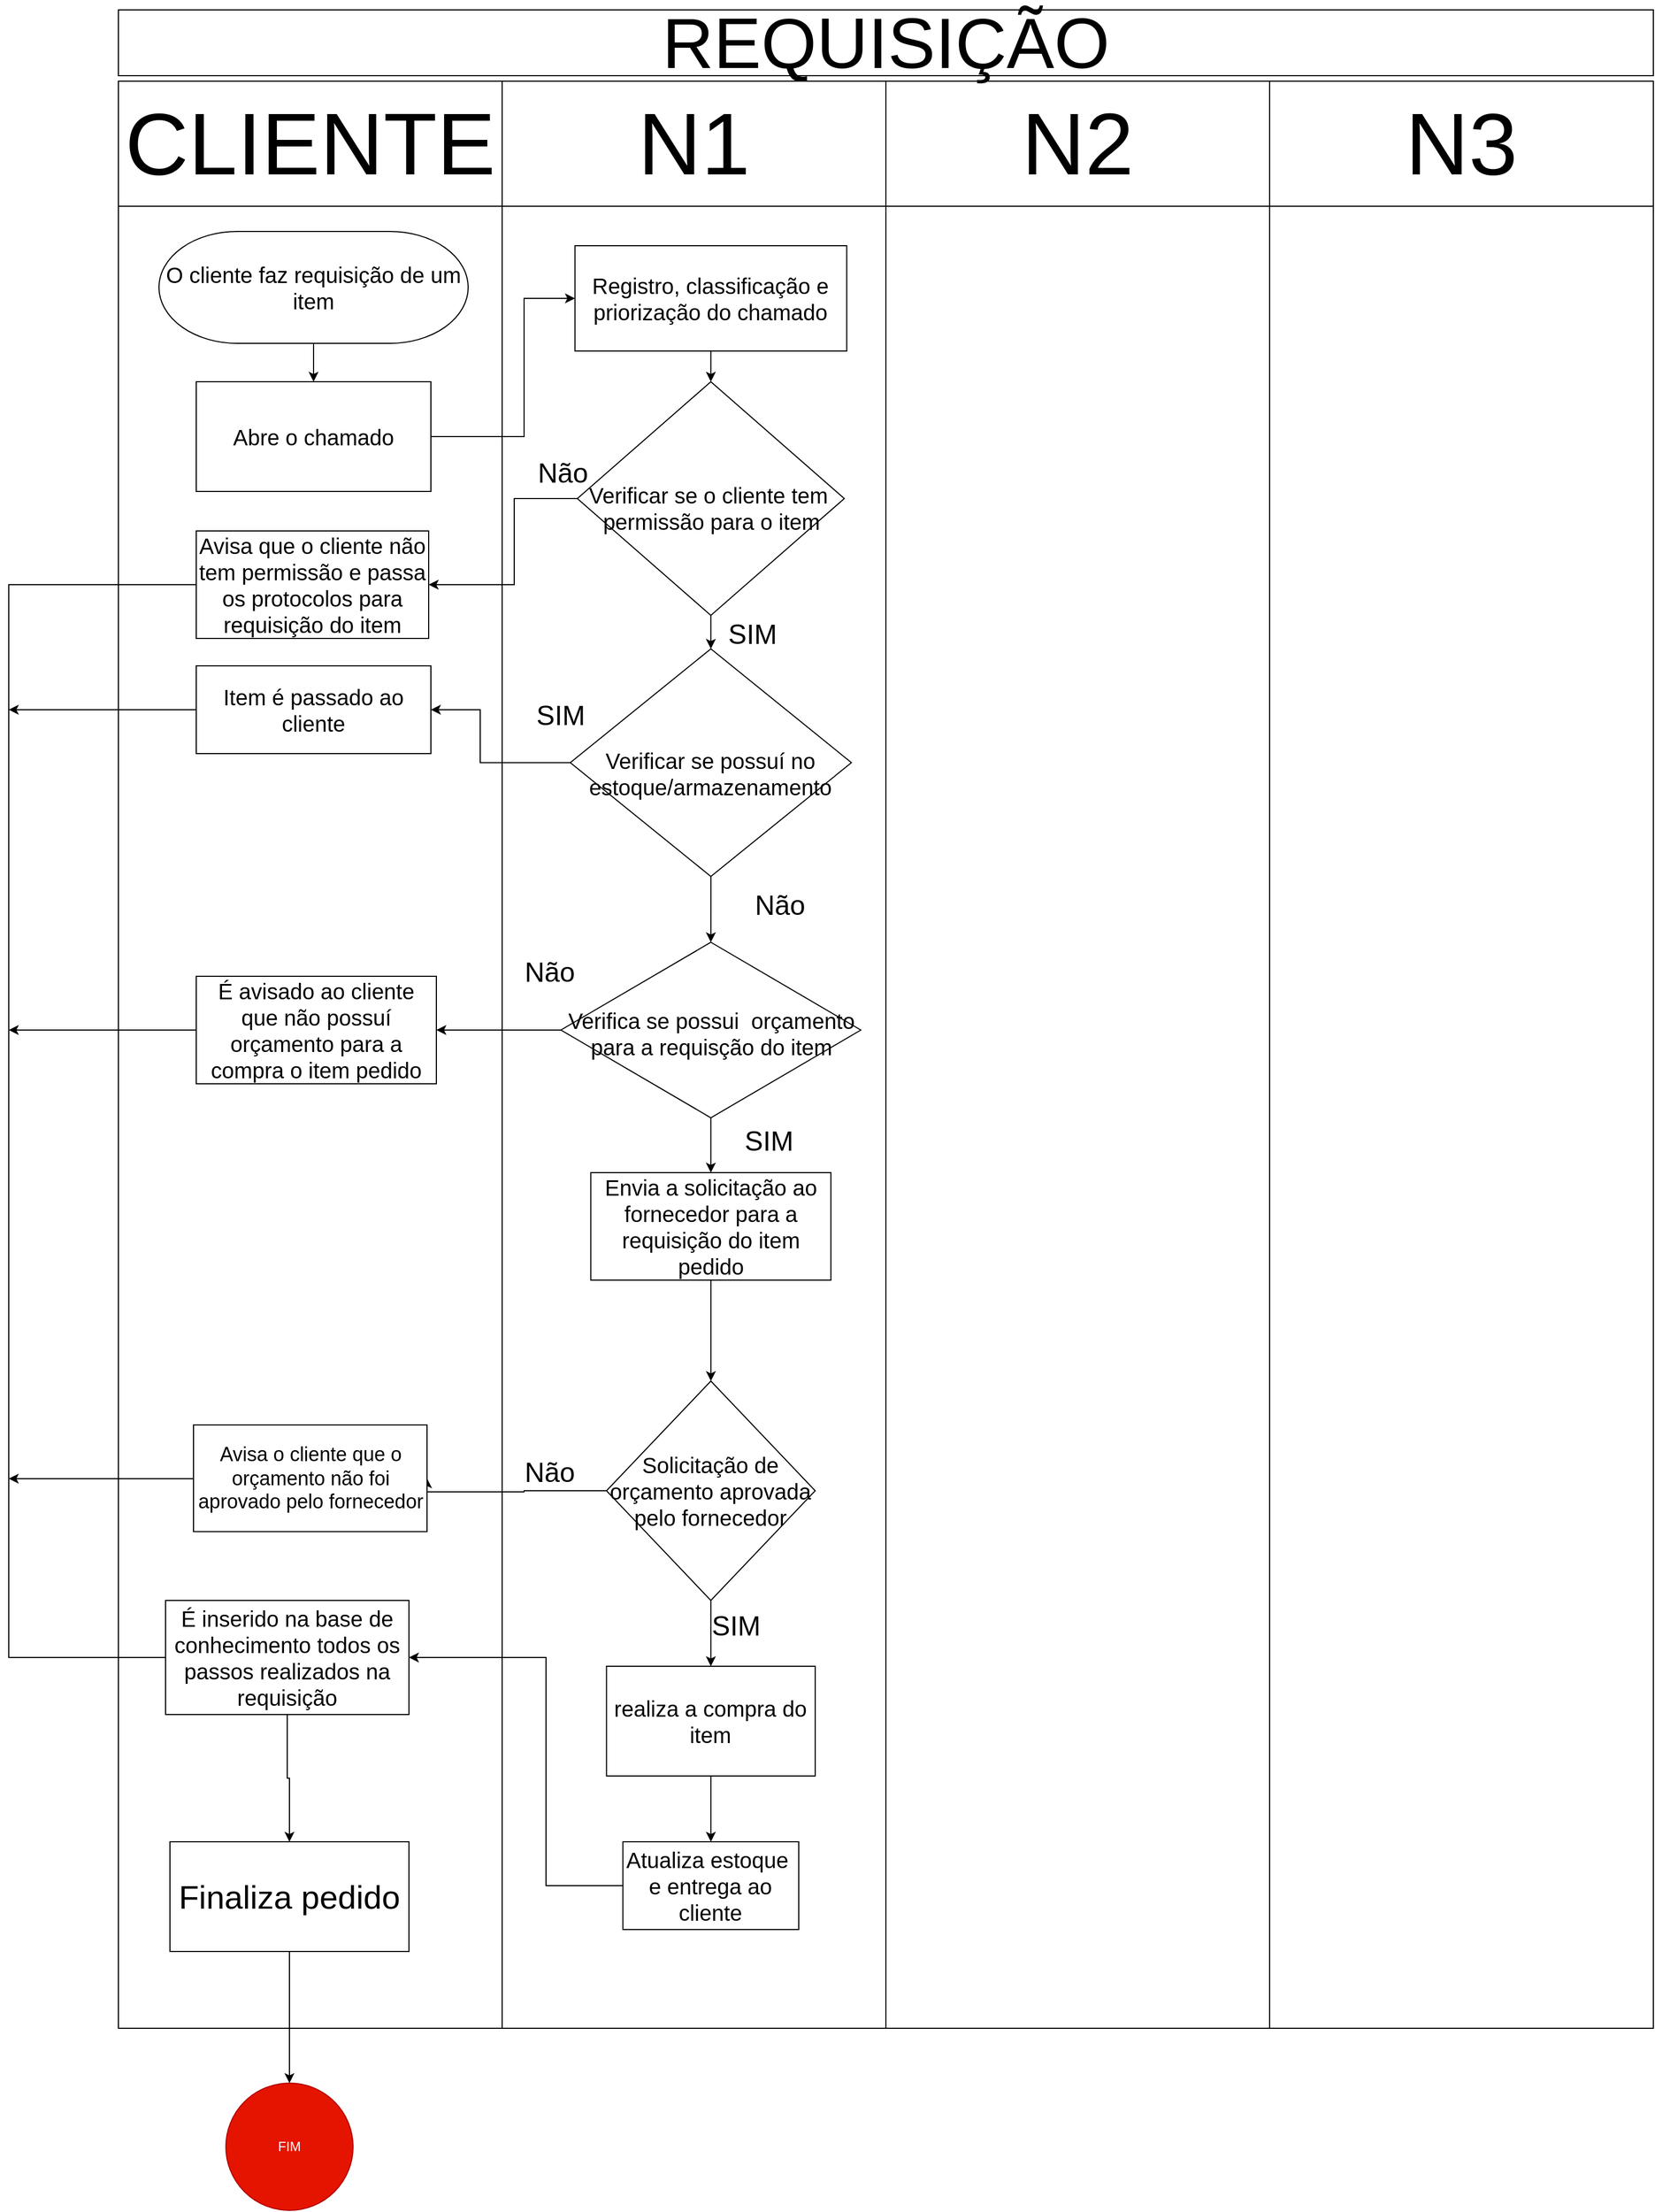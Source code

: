 <mxfile version="24.7.5" pages="3">
  <diagram id="M0KZEntwinwYx1qEsh_D" name="requisição">
    <mxGraphModel dx="3834" dy="2512" grid="1" gridSize="10" guides="1" tooltips="1" connect="1" arrows="1" fold="1" page="1" pageScale="1" pageWidth="827" pageHeight="1169" math="0" shadow="0">
      <root>
        <mxCell id="0" />
        <mxCell id="1" parent="0" />
        <mxCell id="dsnvt67MsWORtp3JaH3x-1" value="" style="rounded=0;whiteSpace=wrap;html=1;movable=1;resizable=1;rotatable=1;deletable=1;editable=1;locked=0;connectable=1;" parent="1" vertex="1">
          <mxGeometry x="-1020" y="5" width="350" height="1775" as="geometry" />
        </mxCell>
        <mxCell id="dsnvt67MsWORtp3JaH3x-2" value="" style="rounded=0;whiteSpace=wrap;html=1;movable=1;resizable=1;rotatable=1;deletable=1;editable=1;locked=0;connectable=1;" parent="1" vertex="1">
          <mxGeometry x="-670" y="5" width="360" height="1775" as="geometry" />
        </mxCell>
        <mxCell id="dsnvt67MsWORtp3JaH3x-3" value="" style="rounded=0;whiteSpace=wrap;html=1;movable=1;resizable=1;rotatable=1;deletable=1;editable=1;locked=0;connectable=1;" parent="1" vertex="1">
          <mxGeometry x="-320" y="5" width="350" height="1775" as="geometry" />
        </mxCell>
        <mxCell id="dsnvt67MsWORtp3JaH3x-4" value="" style="rounded=0;whiteSpace=wrap;html=1;movable=1;resizable=1;rotatable=1;deletable=1;editable=1;locked=0;connectable=1;" parent="1" vertex="1">
          <mxGeometry x="30" y="5" width="350" height="1775" as="geometry" />
        </mxCell>
        <mxCell id="dsnvt67MsWORtp3JaH3x-5" value="CLIENTE" style="rounded=0;whiteSpace=wrap;html=1;fontSize=80;" parent="1" vertex="1">
          <mxGeometry x="-1020" y="5" width="350" height="114" as="geometry" />
        </mxCell>
        <mxCell id="dsnvt67MsWORtp3JaH3x-6" value="N1" style="rounded=0;whiteSpace=wrap;html=1;fontSize=80;" parent="1" vertex="1">
          <mxGeometry x="-670" y="5" width="350" height="114" as="geometry" />
        </mxCell>
        <mxCell id="dsnvt67MsWORtp3JaH3x-7" value="N2" style="rounded=0;whiteSpace=wrap;html=1;fontSize=80;" parent="1" vertex="1">
          <mxGeometry x="-320" y="5" width="350" height="114" as="geometry" />
        </mxCell>
        <mxCell id="dsnvt67MsWORtp3JaH3x-8" value="N3" style="rounded=0;whiteSpace=wrap;html=1;fontSize=80;" parent="1" vertex="1">
          <mxGeometry x="30" y="5" width="350" height="114" as="geometry" />
        </mxCell>
        <mxCell id="dsnvt67MsWORtp3JaH3x-9" style="edgeStyle=orthogonalEdgeStyle;rounded=0;orthogonalLoop=1;jettySize=auto;html=1;entryX=0.5;entryY=0;entryDx=0;entryDy=0;" parent="1" source="dsnvt67MsWORtp3JaH3x-10" target="dsnvt67MsWORtp3JaH3x-14" edge="1">
          <mxGeometry relative="1" as="geometry" />
        </mxCell>
        <mxCell id="dsnvt67MsWORtp3JaH3x-10" value="&lt;font&gt;O cliente faz requisição de um item&lt;/font&gt;" style="rounded=1;whiteSpace=wrap;html=1;arcSize=70;fontSize=20;" parent="1" vertex="1">
          <mxGeometry x="-983" y="142" width="282" height="102" as="geometry" />
        </mxCell>
        <mxCell id="dsnvt67MsWORtp3JaH3x-11" style="edgeStyle=orthogonalEdgeStyle;rounded=0;orthogonalLoop=1;jettySize=auto;html=1;entryX=0.5;entryY=0;entryDx=0;entryDy=0;" parent="1" source="dsnvt67MsWORtp3JaH3x-12" target="dsnvt67MsWORtp3JaH3x-19" edge="1">
          <mxGeometry relative="1" as="geometry" />
        </mxCell>
        <mxCell id="dsnvt67MsWORtp3JaH3x-12" value="Registro, classificação e priorização do chamado" style="rounded=0;whiteSpace=wrap;html=1;fontSize=20;" parent="1" vertex="1">
          <mxGeometry x="-603.59" y="155" width="247.89" height="96" as="geometry" />
        </mxCell>
        <mxCell id="dsnvt67MsWORtp3JaH3x-13" style="edgeStyle=orthogonalEdgeStyle;rounded=0;orthogonalLoop=1;jettySize=auto;html=1;entryX=0;entryY=0.5;entryDx=0;entryDy=0;" parent="1" source="dsnvt67MsWORtp3JaH3x-14" target="dsnvt67MsWORtp3JaH3x-12" edge="1">
          <mxGeometry relative="1" as="geometry">
            <Array as="points">
              <mxPoint x="-650" y="329" />
              <mxPoint x="-650" y="203" />
            </Array>
          </mxGeometry>
        </mxCell>
        <mxCell id="dsnvt67MsWORtp3JaH3x-14" value="Abre o chamado" style="rounded=0;whiteSpace=wrap;html=1;fontSize=20;" parent="1" vertex="1">
          <mxGeometry x="-949" y="279" width="214" height="100" as="geometry" />
        </mxCell>
        <mxCell id="dsnvt67MsWORtp3JaH3x-15" style="edgeStyle=orthogonalEdgeStyle;rounded=0;orthogonalLoop=1;jettySize=auto;html=1;entryX=1;entryY=0.5;entryDx=0;entryDy=0;" parent="1" source="dsnvt67MsWORtp3JaH3x-19" target="dsnvt67MsWORtp3JaH3x-20" edge="1">
          <mxGeometry relative="1" as="geometry">
            <Array as="points">
              <mxPoint x="-659" y="386" />
              <mxPoint x="-659" y="464" />
            </Array>
          </mxGeometry>
        </mxCell>
        <mxCell id="dsnvt67MsWORtp3JaH3x-16" value="Não" style="edgeLabel;html=1;align=center;verticalAlign=middle;resizable=0;points=[];fontSize=25;" parent="dsnvt67MsWORtp3JaH3x-15" vertex="1" connectable="0">
          <mxGeometry x="-0.094" y="-3" relative="1" as="geometry">
            <mxPoint x="47" y="-64" as="offset" />
          </mxGeometry>
        </mxCell>
        <mxCell id="dsnvt67MsWORtp3JaH3x-17" style="edgeStyle=orthogonalEdgeStyle;rounded=0;orthogonalLoop=1;jettySize=auto;html=1;entryX=0.5;entryY=0;entryDx=0;entryDy=0;" parent="1" source="dsnvt67MsWORtp3JaH3x-19" target="dsnvt67MsWORtp3JaH3x-23" edge="1">
          <mxGeometry relative="1" as="geometry" />
        </mxCell>
        <mxCell id="dsnvt67MsWORtp3JaH3x-18" value="SIM" style="edgeLabel;html=1;align=center;verticalAlign=middle;resizable=0;points=[];fontSize=25;" parent="dsnvt67MsWORtp3JaH3x-17" vertex="1" connectable="0">
          <mxGeometry x="-0.049" y="-7" relative="1" as="geometry">
            <mxPoint x="44" y="1" as="offset" />
          </mxGeometry>
        </mxCell>
        <mxCell id="dsnvt67MsWORtp3JaH3x-19" value="Verificar se o cliente tem&amp;nbsp;&lt;div&gt;permissão para o item&lt;/div&gt;" style="rhombus;whiteSpace=wrap;html=1;fontSize=20;verticalAlign=middle;spacing=8;spacingTop=16;" parent="1" vertex="1">
          <mxGeometry x="-601.4" y="279" width="243.5" height="213" as="geometry" />
        </mxCell>
        <mxCell id="dsnvt67MsWORtp3JaH3x-20" value="Avisa que o cliente não tem permissão e passa os protocolos para requisição do item" style="rounded=0;whiteSpace=wrap;html=1;fontSize=20;" parent="1" vertex="1">
          <mxGeometry x="-949" y="415" width="212" height="98" as="geometry" />
        </mxCell>
        <mxCell id="dsnvt67MsWORtp3JaH3x-21" style="edgeStyle=orthogonalEdgeStyle;rounded=0;orthogonalLoop=1;jettySize=auto;html=1;entryX=1;entryY=0.5;entryDx=0;entryDy=0;" parent="1" source="dsnvt67MsWORtp3JaH3x-23" target="dsnvt67MsWORtp3JaH3x-24" edge="1">
          <mxGeometry relative="1" as="geometry">
            <Array as="points">
              <mxPoint x="-690" y="626" />
              <mxPoint x="-690" y="578" />
            </Array>
          </mxGeometry>
        </mxCell>
        <mxCell id="dsnvt67MsWORtp3JaH3x-22" style="edgeStyle=orthogonalEdgeStyle;rounded=0;orthogonalLoop=1;jettySize=auto;html=1;entryX=0.5;entryY=0;entryDx=0;entryDy=0;" parent="1" source="dsnvt67MsWORtp3JaH3x-23" target="dsnvt67MsWORtp3JaH3x-28" edge="1">
          <mxGeometry relative="1" as="geometry" />
        </mxCell>
        <mxCell id="dsnvt67MsWORtp3JaH3x-23" value="Verificar se possuí no estoque/armazenamento" style="rhombus;whiteSpace=wrap;html=1;fontSize=20;spacingTop=20;" parent="1" vertex="1">
          <mxGeometry x="-607.83" y="522.5" width="256.39" height="207.5" as="geometry" />
        </mxCell>
        <mxCell id="PJLUn4ZD3CIhlPu4qXrB-8" style="edgeStyle=orthogonalEdgeStyle;rounded=0;orthogonalLoop=1;jettySize=auto;html=1;" parent="1" source="dsnvt67MsWORtp3JaH3x-24" edge="1">
          <mxGeometry relative="1" as="geometry">
            <mxPoint x="-1120" y="578" as="targetPoint" />
          </mxGeometry>
        </mxCell>
        <mxCell id="dsnvt67MsWORtp3JaH3x-24" value="Item é passado ao cliente" style="rounded=0;whiteSpace=wrap;html=1;fontSize=20;" parent="1" vertex="1">
          <mxGeometry x="-949" y="538" width="214" height="80" as="geometry" />
        </mxCell>
        <mxCell id="dsnvt67MsWORtp3JaH3x-25" value="Não" style="edgeLabel;html=1;align=center;verticalAlign=middle;resizable=0;points=[];fontSize=25;" parent="1" vertex="1" connectable="0">
          <mxGeometry x="-420.003" y="522.5" as="geometry">
            <mxPoint x="3" y="232" as="offset" />
          </mxGeometry>
        </mxCell>
        <mxCell id="dsnvt67MsWORtp3JaH3x-26" style="edgeStyle=orthogonalEdgeStyle;rounded=0;orthogonalLoop=1;jettySize=auto;html=1;entryX=1;entryY=0.5;entryDx=0;entryDy=0;" parent="1" source="dsnvt67MsWORtp3JaH3x-28" target="dsnvt67MsWORtp3JaH3x-30" edge="1">
          <mxGeometry relative="1" as="geometry">
            <Array as="points">
              <mxPoint x="-690" y="870" />
              <mxPoint x="-690" y="870" />
            </Array>
          </mxGeometry>
        </mxCell>
        <mxCell id="dsnvt67MsWORtp3JaH3x-27" style="edgeStyle=orthogonalEdgeStyle;rounded=0;orthogonalLoop=1;jettySize=auto;html=1;entryX=0.5;entryY=0;entryDx=0;entryDy=0;" parent="1" source="dsnvt67MsWORtp3JaH3x-28" target="PJLUn4ZD3CIhlPu4qXrB-2" edge="1">
          <mxGeometry relative="1" as="geometry">
            <mxPoint x="-479.727" y="977.056" as="targetPoint" />
          </mxGeometry>
        </mxCell>
        <mxCell id="dsnvt67MsWORtp3JaH3x-28" value="Verifica se possui&amp;nbsp; orçamento&lt;div&gt;para a requisção do item&lt;/div&gt;" style="rhombus;whiteSpace=wrap;html=1;fontSize=20;spacingTop=6;" parent="1" vertex="1">
          <mxGeometry x="-616.38" y="790" width="273.5" height="160" as="geometry" />
        </mxCell>
        <mxCell id="dsnvt67MsWORtp3JaH3x-29" value="SIM" style="edgeLabel;html=1;align=center;verticalAlign=middle;resizable=0;points=[];fontSize=25;" parent="1" vertex="1" connectable="0">
          <mxGeometry x="-630.0" y="350.003" as="geometry">
            <mxPoint x="13" y="232" as="offset" />
          </mxGeometry>
        </mxCell>
        <mxCell id="PJLUn4ZD3CIhlPu4qXrB-9" style="edgeStyle=orthogonalEdgeStyle;rounded=0;orthogonalLoop=1;jettySize=auto;html=1;" parent="1" source="dsnvt67MsWORtp3JaH3x-30" edge="1">
          <mxGeometry relative="1" as="geometry">
            <mxPoint x="-1120" y="870" as="targetPoint" />
          </mxGeometry>
        </mxCell>
        <mxCell id="dsnvt67MsWORtp3JaH3x-30" value="É avisado ao cliente que não possuí orçamento para a compra o item pedido" style="rounded=0;whiteSpace=wrap;html=1;fontSize=20;" parent="1" vertex="1">
          <mxGeometry x="-949" y="821" width="219" height="98" as="geometry" />
        </mxCell>
        <mxCell id="dsnvt67MsWORtp3JaH3x-31" value="Não" style="edgeLabel;html=1;align=center;verticalAlign=middle;resizable=0;points=[];fontSize=25;" parent="1" vertex="1" connectable="0">
          <mxGeometry x="-630.003" y="584" as="geometry">
            <mxPoint x="3" y="232" as="offset" />
          </mxGeometry>
        </mxCell>
        <mxCell id="dsnvt67MsWORtp3JaH3x-39" value="" style="endArrow=none;html=1;rounded=0;entryX=0;entryY=0.5;entryDx=0;entryDy=0;exitX=0;exitY=0.5;exitDx=0;exitDy=0;" parent="1" source="dsnvt67MsWORtp3JaH3x-64" target="dsnvt67MsWORtp3JaH3x-20" edge="1">
          <mxGeometry width="50" height="50" relative="1" as="geometry">
            <mxPoint x="-1046" y="463" as="sourcePoint" />
            <mxPoint x="-985" y="638" as="targetPoint" />
            <Array as="points">
              <mxPoint x="-1120" y="1442" />
              <mxPoint x="-1120" y="960" />
              <mxPoint x="-1120" y="464" />
            </Array>
          </mxGeometry>
        </mxCell>
        <mxCell id="dsnvt67MsWORtp3JaH3x-45" value="FIM" style="ellipse;whiteSpace=wrap;html=1;aspect=fixed;fillColor=#e51400;fontColor=#ffffff;strokeColor=#B20000;" parent="1" vertex="1">
          <mxGeometry x="-922" y="1830" width="116" height="116" as="geometry" />
        </mxCell>
        <mxCell id="dsnvt67MsWORtp3JaH3x-50" value="SIM" style="edgeLabel;html=1;align=center;verticalAlign=middle;resizable=0;points=[];fontSize=25;" parent="1" vertex="1" connectable="0">
          <mxGeometry x="-440.0" y="738.003" as="geometry">
            <mxPoint x="13" y="232" as="offset" />
          </mxGeometry>
        </mxCell>
        <mxCell id="PJLUn4ZD3CIhlPu4qXrB-22" style="edgeStyle=orthogonalEdgeStyle;rounded=0;orthogonalLoop=1;jettySize=auto;html=1;entryX=0.5;entryY=0;entryDx=0;entryDy=0;" parent="1" source="dsnvt67MsWORtp3JaH3x-64" target="PJLUn4ZD3CIhlPu4qXrB-19" edge="1">
          <mxGeometry relative="1" as="geometry" />
        </mxCell>
        <mxCell id="dsnvt67MsWORtp3JaH3x-64" value="É inserido na base de conhecimento todos os passos realizados na requisição" style="rounded=0;whiteSpace=wrap;html=1;fontSize=20;" parent="1" vertex="1">
          <mxGeometry x="-977" y="1390" width="222" height="104" as="geometry" />
        </mxCell>
        <mxCell id="1-PjCsDT0IKxnKkx6_UJ-1" value="&lt;font style=&quot;font-size: 65px;&quot;&gt;REQUISIÇÃO&lt;/font&gt;" style="rounded=0;whiteSpace=wrap;html=1;" parent="1" vertex="1">
          <mxGeometry x="-1020" y="-60" width="1400" height="60" as="geometry" />
        </mxCell>
        <mxCell id="PJLUn4ZD3CIhlPu4qXrB-4" value="" style="edgeStyle=orthogonalEdgeStyle;rounded=0;orthogonalLoop=1;jettySize=auto;html=1;" parent="1" source="PJLUn4ZD3CIhlPu4qXrB-2" target="PJLUn4ZD3CIhlPu4qXrB-3" edge="1">
          <mxGeometry relative="1" as="geometry" />
        </mxCell>
        <mxCell id="PJLUn4ZD3CIhlPu4qXrB-2" value="Envia a solicitação ao fornecedor para a requisição do item pedido" style="rounded=0;whiteSpace=wrap;html=1;fontSize=20;" parent="1" vertex="1">
          <mxGeometry x="-589.15" y="1000" width="219" height="98" as="geometry" />
        </mxCell>
        <mxCell id="PJLUn4ZD3CIhlPu4qXrB-5" style="edgeStyle=orthogonalEdgeStyle;rounded=0;orthogonalLoop=1;jettySize=auto;html=1;entryX=1;entryY=0.5;entryDx=0;entryDy=0;" parent="1" source="PJLUn4ZD3CIhlPu4qXrB-3" target="PJLUn4ZD3CIhlPu4qXrB-6" edge="1">
          <mxGeometry relative="1" as="geometry">
            <mxPoint x="-790" y="1291.5" as="targetPoint" />
            <Array as="points">
              <mxPoint x="-650" y="1290" />
              <mxPoint x="-650" y="1291" />
            </Array>
          </mxGeometry>
        </mxCell>
        <mxCell id="PJLUn4ZD3CIhlPu4qXrB-15" value="" style="edgeStyle=orthogonalEdgeStyle;rounded=0;orthogonalLoop=1;jettySize=auto;html=1;" parent="1" source="PJLUn4ZD3CIhlPu4qXrB-3" target="PJLUn4ZD3CIhlPu4qXrB-14" edge="1">
          <mxGeometry relative="1" as="geometry" />
        </mxCell>
        <mxCell id="PJLUn4ZD3CIhlPu4qXrB-3" value="Solicitação de orçamento aprovada pelo fornecedor" style="rhombus;whiteSpace=wrap;html=1;fontSize=20;rounded=0;" parent="1" vertex="1">
          <mxGeometry x="-574.82" y="1190" width="190.35" height="200" as="geometry" />
        </mxCell>
        <mxCell id="PJLUn4ZD3CIhlPu4qXrB-7" style="edgeStyle=orthogonalEdgeStyle;rounded=0;orthogonalLoop=1;jettySize=auto;html=1;" parent="1" source="PJLUn4ZD3CIhlPu4qXrB-6" edge="1">
          <mxGeometry relative="1" as="geometry">
            <mxPoint x="-1120" y="1279" as="targetPoint" />
            <Array as="points">
              <mxPoint x="-1120" y="1279" />
            </Array>
          </mxGeometry>
        </mxCell>
        <mxCell id="PJLUn4ZD3CIhlPu4qXrB-6" value="&lt;font style=&quot;font-size: 18px;&quot;&gt;Avisa o cliente que o orçamento não foi aprovado pelo fornecedor&lt;/font&gt;" style="rounded=0;whiteSpace=wrap;html=1;" parent="1" vertex="1">
          <mxGeometry x="-951.5" y="1230" width="213" height="97.25" as="geometry" />
        </mxCell>
        <mxCell id="PJLUn4ZD3CIhlPu4qXrB-17" value="" style="edgeStyle=orthogonalEdgeStyle;rounded=0;orthogonalLoop=1;jettySize=auto;html=1;" parent="1" source="PJLUn4ZD3CIhlPu4qXrB-14" target="PJLUn4ZD3CIhlPu4qXrB-16" edge="1">
          <mxGeometry relative="1" as="geometry" />
        </mxCell>
        <mxCell id="PJLUn4ZD3CIhlPu4qXrB-14" value="realiza a compra do item" style="whiteSpace=wrap;html=1;fontSize=20;rounded=0;" parent="1" vertex="1">
          <mxGeometry x="-574.81" y="1450" width="190.36" height="100" as="geometry" />
        </mxCell>
        <mxCell id="PJLUn4ZD3CIhlPu4qXrB-23" style="edgeStyle=orthogonalEdgeStyle;rounded=0;orthogonalLoop=1;jettySize=auto;html=1;entryX=1;entryY=0.5;entryDx=0;entryDy=0;" parent="1" source="PJLUn4ZD3CIhlPu4qXrB-16" target="dsnvt67MsWORtp3JaH3x-64" edge="1">
          <mxGeometry relative="1" as="geometry">
            <Array as="points">
              <mxPoint x="-630" y="1650" />
              <mxPoint x="-630" y="1442" />
            </Array>
          </mxGeometry>
        </mxCell>
        <mxCell id="PJLUn4ZD3CIhlPu4qXrB-16" value="Atualiza estoque&amp;nbsp;&lt;div&gt;e entrega ao cliente&lt;/div&gt;" style="whiteSpace=wrap;html=1;fontSize=20;rounded=0;" parent="1" vertex="1">
          <mxGeometry x="-559.84" y="1610" width="160.37" height="80" as="geometry" />
        </mxCell>
        <mxCell id="PJLUn4ZD3CIhlPu4qXrB-20" style="edgeStyle=orthogonalEdgeStyle;rounded=0;orthogonalLoop=1;jettySize=auto;html=1;entryX=0.5;entryY=0;entryDx=0;entryDy=0;" parent="1" source="PJLUn4ZD3CIhlPu4qXrB-19" target="dsnvt67MsWORtp3JaH3x-45" edge="1">
          <mxGeometry relative="1" as="geometry" />
        </mxCell>
        <mxCell id="PJLUn4ZD3CIhlPu4qXrB-19" value="&lt;font style=&quot;font-size: 30px;&quot;&gt;Finaliza pedido&lt;/font&gt;" style="rounded=0;whiteSpace=wrap;html=1;" parent="1" vertex="1">
          <mxGeometry x="-973" y="1610" width="218" height="100" as="geometry" />
        </mxCell>
        <mxCell id="PJLUn4ZD3CIhlPu4qXrB-24" value="Não" style="edgeLabel;html=1;align=center;verticalAlign=middle;resizable=0;points=[];fontSize=25;" parent="1" vertex="1" connectable="0">
          <mxGeometry x="-630.003" y="1040" as="geometry">
            <mxPoint x="3" y="232" as="offset" />
          </mxGeometry>
        </mxCell>
        <mxCell id="PJLUn4ZD3CIhlPu4qXrB-25" value="SIM" style="edgeLabel;html=1;align=center;verticalAlign=middle;resizable=0;points=[];fontSize=25;" parent="1" vertex="1" connectable="0">
          <mxGeometry x="-470.0" y="1180.003" as="geometry">
            <mxPoint x="13" y="232" as="offset" />
          </mxGeometry>
        </mxCell>
      </root>
    </mxGraphModel>
  </diagram>
  <diagram name="incidente" id="sii6xtMDSqnDwptgTPa_">
    <mxGraphModel dx="4609" dy="1876" grid="0" gridSize="10" guides="1" tooltips="1" connect="1" arrows="1" fold="1" page="0" pageScale="1" pageWidth="827" pageHeight="1169" math="0" shadow="0">
      <root>
        <mxCell id="0" />
        <mxCell id="1" parent="0" />
        <mxCell id="SJMVSRO1iNUhfS_U9vJs-1" value="" style="rounded=0;whiteSpace=wrap;html=1;movable=0;resizable=0;rotatable=0;deletable=0;editable=0;locked=1;connectable=0;" parent="1" vertex="1">
          <mxGeometry x="-1020" y="5" width="350" height="1500" as="geometry" />
        </mxCell>
        <mxCell id="R6a7jAGX98T_tNKUyX50-1" value="" style="rounded=0;whiteSpace=wrap;html=1;movable=0;resizable=0;rotatable=0;deletable=0;editable=0;locked=1;connectable=0;" parent="1" vertex="1">
          <mxGeometry x="-670" y="5" width="350" height="1500" as="geometry" />
        </mxCell>
        <mxCell id="R6a7jAGX98T_tNKUyX50-3" value="" style="rounded=0;whiteSpace=wrap;html=1;movable=0;resizable=0;rotatable=0;deletable=0;editable=0;locked=1;connectable=0;" parent="1" vertex="1">
          <mxGeometry x="-320" y="5" width="350" height="1500" as="geometry" />
        </mxCell>
        <mxCell id="R6a7jAGX98T_tNKUyX50-4" value="" style="rounded=0;whiteSpace=wrap;html=1;movable=0;resizable=0;rotatable=0;deletable=0;editable=0;locked=1;connectable=0;" parent="1" vertex="1">
          <mxGeometry x="30" y="5" width="350" height="1500" as="geometry" />
        </mxCell>
        <mxCell id="y4WzoanB2UGmF15g63pv-64" value="" style="rounded=0;whiteSpace=wrap;html=1;movable=1;resizable=1;rotatable=1;deletable=1;editable=1;locked=0;connectable=1;" vertex="1" parent="1">
          <mxGeometry x="-1342" y="18.5" width="570" height="2001.5" as="geometry" />
        </mxCell>
        <mxCell id="y4WzoanB2UGmF15g63pv-65" value="" style="rounded=0;whiteSpace=wrap;html=1;movable=1;resizable=1;rotatable=1;deletable=1;editable=1;locked=0;connectable=1;" vertex="1" parent="1">
          <mxGeometry x="-770" y="15" width="690" height="2005" as="geometry" />
        </mxCell>
        <mxCell id="y4WzoanB2UGmF15g63pv-66" value="" style="rounded=0;whiteSpace=wrap;html=1;movable=1;resizable=1;rotatable=1;deletable=1;editable=1;locked=0;connectable=1;" vertex="1" parent="1">
          <mxGeometry x="-80" width="680" height="2020" as="geometry" />
        </mxCell>
        <mxCell id="y4WzoanB2UGmF15g63pv-67" value="" style="rounded=0;whiteSpace=wrap;html=1;movable=1;resizable=1;rotatable=1;deletable=1;editable=1;locked=0;connectable=1;" vertex="1" parent="1">
          <mxGeometry x="579" y="58" width="700" height="1962" as="geometry" />
        </mxCell>
        <mxCell id="y4WzoanB2UGmF15g63pv-68" value="CLIENTE" style="rounded=0;whiteSpace=wrap;html=1;fontSize=80;" vertex="1" parent="1">
          <mxGeometry x="-1340" y="14" width="566" height="114" as="geometry" />
        </mxCell>
        <mxCell id="y4WzoanB2UGmF15g63pv-69" value="N1" style="rounded=0;whiteSpace=wrap;html=1;fontSize=80;" vertex="1" parent="1">
          <mxGeometry x="-770" y="15" width="691" height="114" as="geometry" />
        </mxCell>
        <mxCell id="y4WzoanB2UGmF15g63pv-70" value="N2" style="rounded=0;whiteSpace=wrap;html=1;fontSize=80;" vertex="1" parent="1">
          <mxGeometry x="-80" y="15" width="660" height="114" as="geometry" />
        </mxCell>
        <mxCell id="y4WzoanB2UGmF15g63pv-71" value="N3" style="rounded=0;whiteSpace=wrap;html=1;fontSize=80;" vertex="1" parent="1">
          <mxGeometry x="580" y="15" width="700" height="114" as="geometry" />
        </mxCell>
        <mxCell id="y4WzoanB2UGmF15g63pv-72" style="edgeStyle=orthogonalEdgeStyle;rounded=0;orthogonalLoop=1;jettySize=auto;html=1;" edge="1" parent="1" source="y4WzoanB2UGmF15g63pv-73" target="y4WzoanB2UGmF15g63pv-75">
          <mxGeometry relative="1" as="geometry">
            <mxPoint x="-1039.25" y="441.5" as="targetPoint" />
          </mxGeometry>
        </mxCell>
        <mxCell id="y4WzoanB2UGmF15g63pv-73" value="Não esta conseguindo acessar as dash boards" style="rounded=1;whiteSpace=wrap;html=1;arcSize=70;fontSize=20;" vertex="1" parent="1">
          <mxGeometry x="-1179.25" y="160" width="282" height="102" as="geometry" />
        </mxCell>
        <mxCell id="y4WzoanB2UGmF15g63pv-74" style="edgeStyle=orthogonalEdgeStyle;rounded=0;orthogonalLoop=1;jettySize=auto;html=1;entryX=0.5;entryY=0;entryDx=0;entryDy=0;" edge="1" parent="1" source="y4WzoanB2UGmF15g63pv-75">
          <mxGeometry relative="1" as="geometry">
            <mxPoint x="-469.64" y="378" as="targetPoint" />
          </mxGeometry>
        </mxCell>
        <mxCell id="y4WzoanB2UGmF15g63pv-75" value="Registro, classificação e priorização do chamado" style="rounded=0;whiteSpace=wrap;html=1;fontSize=20;" vertex="1" parent="1">
          <mxGeometry x="-593.59" y="165" width="247.89" height="96" as="geometry" />
        </mxCell>
        <mxCell id="y4WzoanB2UGmF15g63pv-79" style="edgeStyle=orthogonalEdgeStyle;rounded=0;orthogonalLoop=1;jettySize=auto;html=1;entryX=0.5;entryY=0;entryDx=0;entryDy=0;" edge="1" parent="1" source="y4WzoanB2UGmF15g63pv-81" target="y4WzoanB2UGmF15g63pv-87">
          <mxGeometry relative="1" as="geometry" />
        </mxCell>
        <mxCell id="y4WzoanB2UGmF15g63pv-80" style="edgeStyle=orthogonalEdgeStyle;rounded=0;orthogonalLoop=1;jettySize=auto;html=1;entryX=1;entryY=0.5;entryDx=0;entryDy=0;" edge="1" parent="1" source="y4WzoanB2UGmF15g63pv-81" target="y4WzoanB2UGmF15g63pv-83">
          <mxGeometry relative="1" as="geometry" />
        </mxCell>
        <mxCell id="y4WzoanB2UGmF15g63pv-81" value="O cliente está logado?" style="rhombus;whiteSpace=wrap;html=1;fontSize=20;spacingTop=20;" vertex="1" parent="1">
          <mxGeometry x="-597.09" y="664" width="256.39" height="153" as="geometry" />
        </mxCell>
        <mxCell id="y4WzoanB2UGmF15g63pv-82" style="edgeStyle=orthogonalEdgeStyle;rounded=0;orthogonalLoop=1;jettySize=auto;html=1;entryX=0;entryY=0.5;entryDx=0;entryDy=0;" edge="1" parent="1" source="y4WzoanB2UGmF15g63pv-83" target="y4WzoanB2UGmF15g63pv-93">
          <mxGeometry relative="1" as="geometry">
            <Array as="points">
              <mxPoint x="-1280" y="741" />
              <mxPoint x="-1280" y="1450" />
            </Array>
          </mxGeometry>
        </mxCell>
        <mxCell id="y4WzoanB2UGmF15g63pv-83" value="Fazer login na página" style="rounded=0;whiteSpace=wrap;html=1;fontSize=20;" vertex="1" parent="1">
          <mxGeometry x="-1197.25" y="700.5" width="265" height="80" as="geometry" />
        </mxCell>
        <mxCell id="y4WzoanB2UGmF15g63pv-84" value="Não" style="edgeLabel;html=1;align=center;verticalAlign=middle;resizable=0;points=[];fontSize=25;" vertex="1" connectable="0" parent="1">
          <mxGeometry x="-822.193" y="481.5" as="geometry">
            <mxPoint x="3" y="232" as="offset" />
          </mxGeometry>
        </mxCell>
        <mxCell id="y4WzoanB2UGmF15g63pv-85" style="edgeStyle=orthogonalEdgeStyle;rounded=0;orthogonalLoop=1;jettySize=auto;html=1;entryX=0.5;entryY=0;entryDx=0;entryDy=0;" edge="1" parent="1" source="y4WzoanB2UGmF15g63pv-87" target="y4WzoanB2UGmF15g63pv-93">
          <mxGeometry relative="1" as="geometry">
            <mxPoint x="-469.63" y="1170" as="targetPoint" />
          </mxGeometry>
        </mxCell>
        <mxCell id="y4WzoanB2UGmF15g63pv-86" style="edgeStyle=orthogonalEdgeStyle;rounded=0;orthogonalLoop=1;jettySize=auto;html=1;entryX=1;entryY=0.5;entryDx=0;entryDy=0;" edge="1" parent="1" source="y4WzoanB2UGmF15g63pv-87" target="y4WzoanB2UGmF15g63pv-89">
          <mxGeometry relative="1" as="geometry" />
        </mxCell>
        <mxCell id="y4WzoanB2UGmF15g63pv-87" value="Cliente está conectado na internet?" style="rhombus;whiteSpace=wrap;html=1;fontSize=20;spacingTop=6;" vertex="1" parent="1">
          <mxGeometry x="-605.83" y="891" width="273.5" height="160" as="geometry" />
        </mxCell>
        <mxCell id="y4WzoanB2UGmF15g63pv-88" style="edgeStyle=orthogonalEdgeStyle;rounded=0;orthogonalLoop=1;jettySize=auto;html=1;entryX=0;entryY=0.5;entryDx=0;entryDy=0;" edge="1" parent="1" source="y4WzoanB2UGmF15g63pv-89" target="y4WzoanB2UGmF15g63pv-93">
          <mxGeometry relative="1" as="geometry">
            <Array as="points">
              <mxPoint x="-1280" y="971" />
              <mxPoint x="-1280" y="1450" />
            </Array>
          </mxGeometry>
        </mxCell>
        <mxCell id="y4WzoanB2UGmF15g63pv-89" value="Conectar a uma internet" style="rounded=0;whiteSpace=wrap;html=1;fontSize=20;" vertex="1" parent="1">
          <mxGeometry x="-1199.75" y="926.75" width="267.5" height="88.5" as="geometry" />
        </mxCell>
        <mxCell id="y4WzoanB2UGmF15g63pv-90" value="Não" style="edgeLabel;html=1;align=center;verticalAlign=middle;resizable=0;points=[];fontSize=25;" vertex="1" connectable="0" parent="1">
          <mxGeometry x="-837.253" y="682.5" as="geometry">
            <mxPoint x="3" y="232" as="offset" />
          </mxGeometry>
        </mxCell>
        <mxCell id="y4WzoanB2UGmF15g63pv-91" style="edgeStyle=orthogonalEdgeStyle;rounded=0;orthogonalLoop=1;jettySize=auto;html=1;" edge="1" parent="1" source="y4WzoanB2UGmF15g63pv-93" target="y4WzoanB2UGmF15g63pv-107">
          <mxGeometry relative="1" as="geometry" />
        </mxCell>
        <mxCell id="y4WzoanB2UGmF15g63pv-92" style="edgeStyle=orthogonalEdgeStyle;rounded=0;orthogonalLoop=1;jettySize=auto;html=1;entryX=0;entryY=0.5;entryDx=0;entryDy=0;" edge="1" parent="1" source="y4WzoanB2UGmF15g63pv-93" target="y4WzoanB2UGmF15g63pv-120">
          <mxGeometry relative="1" as="geometry">
            <mxPoint x="111.53" y="561" as="targetPoint" />
            <Array as="points">
              <mxPoint y="1450" />
              <mxPoint y="447" />
            </Array>
          </mxGeometry>
        </mxCell>
        <mxCell id="y4WzoanB2UGmF15g63pv-93" value="Funcionou?" style="rhombus;whiteSpace=wrap;html=1;fontSize=20;" vertex="1" parent="1">
          <mxGeometry x="-592.39" y="1381" width="247" height="138" as="geometry" />
        </mxCell>
        <mxCell id="y4WzoanB2UGmF15g63pv-94" value="FIM" style="ellipse;whiteSpace=wrap;html=1;aspect=fixed;fillColor=#e51400;fontColor=#ffffff;strokeColor=#B20000;" vertex="1" parent="1">
          <mxGeometry x="-527.65" y="2060" width="116" height="116" as="geometry" />
        </mxCell>
        <mxCell id="y4WzoanB2UGmF15g63pv-95" value="Não" style="edgeLabel;html=1;align=center;verticalAlign=middle;resizable=0;points=[];fontSize=25;" vertex="1" connectable="0" parent="1">
          <mxGeometry x="-230.003" y="1190" as="geometry">
            <mxPoint x="3" y="232" as="offset" />
          </mxGeometry>
        </mxCell>
        <mxCell id="y4WzoanB2UGmF15g63pv-96" value="SIM" style="edgeLabel;html=1;align=center;verticalAlign=middle;resizable=0;points=[];fontSize=25;" vertex="1" connectable="0" parent="1">
          <mxGeometry x="-540.0" y="1340.003" as="geometry">
            <mxPoint x="13" y="232" as="offset" />
          </mxGeometry>
        </mxCell>
        <mxCell id="y4WzoanB2UGmF15g63pv-102" value="&lt;span style=&quot;font-size: 70px;&quot;&gt;INCIDENTE&lt;/span&gt;" style="rounded=0;whiteSpace=wrap;html=1;" vertex="1" parent="1">
          <mxGeometry x="-1340" y="-90" width="2620" height="100" as="geometry" />
        </mxCell>
        <mxCell id="y4WzoanB2UGmF15g63pv-106" style="edgeStyle=orthogonalEdgeStyle;rounded=0;orthogonalLoop=1;jettySize=auto;html=1;entryX=0.5;entryY=0;entryDx=0;entryDy=0;" edge="1" parent="1" source="y4WzoanB2UGmF15g63pv-107" target="y4WzoanB2UGmF15g63pv-94">
          <mxGeometry relative="1" as="geometry" />
        </mxCell>
        <mxCell id="y4WzoanB2UGmF15g63pv-107" value="&lt;font style=&quot;font-size: 21px;&quot;&gt;É catalagado na base de conhecimento&lt;/font&gt;" style="rounded=0;whiteSpace=wrap;html=1;" vertex="1" parent="1">
          <mxGeometry x="-589.59" y="1850" width="240" height="110" as="geometry" />
        </mxCell>
        <mxCell id="y4WzoanB2UGmF15g63pv-108" value="Funcionou?" style="rhombus;whiteSpace=wrap;html=1;fontSize=20;" vertex="1" parent="1">
          <mxGeometry x="-592.39" y="1381" width="247" height="138" as="geometry" />
        </mxCell>
        <mxCell id="y4WzoanB2UGmF15g63pv-109" value="Não" style="edgeLabel;html=1;align=center;verticalAlign=middle;resizable=0;points=[];fontSize=25;" vertex="1" connectable="0" parent="1">
          <mxGeometry x="-425.003" y="390" as="geometry">
            <mxPoint x="3" y="232" as="offset" />
          </mxGeometry>
        </mxCell>
        <mxCell id="y4WzoanB2UGmF15g63pv-110" value="Não" style="edgeLabel;html=1;align=center;verticalAlign=middle;resizable=0;points=[];fontSize=25;" vertex="1" connectable="0" parent="1">
          <mxGeometry x="-430.003" y="620" as="geometry">
            <mxPoint x="3" y="232" as="offset" />
          </mxGeometry>
        </mxCell>
        <mxCell id="y4WzoanB2UGmF15g63pv-112" style="edgeStyle=orthogonalEdgeStyle;rounded=0;orthogonalLoop=1;jettySize=auto;html=1;entryX=1;entryY=0.5;entryDx=0;entryDy=0;" edge="1" parent="1" source="y4WzoanB2UGmF15g63pv-113" target="y4WzoanB2UGmF15g63pv-107">
          <mxGeometry relative="1" as="geometry">
            <Array as="points">
              <mxPoint x="260" y="1905" />
            </Array>
          </mxGeometry>
        </mxCell>
        <mxCell id="y4WzoanB2UGmF15g63pv-113" value="Funcionou?" style="rhombus;whiteSpace=wrap;html=1;fontSize=20;" vertex="1" parent="1">
          <mxGeometry x="136.5" y="1230" width="247" height="138" as="geometry" />
        </mxCell>
        <mxCell id="y4WzoanB2UGmF15g63pv-116" value="SIM" style="edgeLabel;html=1;align=center;verticalAlign=middle;resizable=0;points=[];fontSize=25;" vertex="1" connectable="0" parent="1">
          <mxGeometry x="280.0" y="1340.003" as="geometry">
            <mxPoint x="13" y="232" as="offset" />
          </mxGeometry>
        </mxCell>
        <mxCell id="y4WzoanB2UGmF15g63pv-119" value="" style="edgeStyle=orthogonalEdgeStyle;rounded=0;orthogonalLoop=1;jettySize=auto;html=1;" edge="1" parent="1" source="y4WzoanB2UGmF15g63pv-120" target="y4WzoanB2UGmF15g63pv-122">
          <mxGeometry relative="1" as="geometry" />
        </mxCell>
        <mxCell id="y4WzoanB2UGmF15g63pv-120" value="analise tecnica do contexto do problema" style="rhombus;whiteSpace=wrap;html=1;fontSize=20;spacingTop=20;" vertex="1" parent="1">
          <mxGeometry x="131.81" y="370" width="256.39" height="153" as="geometry" />
        </mxCell>
        <mxCell id="y4WzoanB2UGmF15g63pv-121" value="" style="edgeStyle=orthogonalEdgeStyle;rounded=0;orthogonalLoop=1;jettySize=auto;html=1;" edge="1" parent="1" source="y4WzoanB2UGmF15g63pv-122" target="y4WzoanB2UGmF15g63pv-124">
          <mxGeometry relative="1" as="geometry" />
        </mxCell>
        <mxCell id="y4WzoanB2UGmF15g63pv-122" value="analise das medidas tomadas" style="rhombus;whiteSpace=wrap;html=1;fontSize=20;spacingTop=20;" vertex="1" parent="1">
          <mxGeometry x="131.81" y="570" width="256.39" height="153" as="geometry" />
        </mxCell>
        <mxCell id="y4WzoanB2UGmF15g63pv-123" value="" style="edgeStyle=orthogonalEdgeStyle;rounded=0;orthogonalLoop=1;jettySize=auto;html=1;" edge="1" parent="1" source="y4WzoanB2UGmF15g63pv-124" target="y4WzoanB2UGmF15g63pv-126">
          <mxGeometry relative="1" as="geometry" />
        </mxCell>
        <mxCell id="y4WzoanB2UGmF15g63pv-124" value="analise de ferramentas&lt;br&gt;metodos e &lt;br&gt;aplicações" style="rhombus;whiteSpace=wrap;html=1;fontSize=20;spacingTop=20;" vertex="1" parent="1">
          <mxGeometry x="131.81" y="770" width="256.39" height="153" as="geometry" />
        </mxCell>
        <mxCell id="y4WzoanB2UGmF15g63pv-125" value="" style="edgeStyle=orthogonalEdgeStyle;rounded=0;orthogonalLoop=1;jettySize=auto;html=1;" edge="1" parent="1" source="y4WzoanB2UGmF15g63pv-126" target="y4WzoanB2UGmF15g63pv-113">
          <mxGeometry relative="1" as="geometry" />
        </mxCell>
        <mxCell id="y4WzoanB2UGmF15g63pv-126" value="&lt;font style=&quot;font-size: 18px;&quot;&gt;Aplica medida para soluconar&lt;/font&gt;" style="rounded=0;whiteSpace=wrap;html=1;" vertex="1" parent="1">
          <mxGeometry x="154.75" y="1020" width="210.5" height="111" as="geometry" />
        </mxCell>
        <mxCell id="P3Yc2528soJ2CAqXvyWi-1" style="edgeStyle=orthogonalEdgeStyle;rounded=0;orthogonalLoop=1;jettySize=auto;html=1;entryX=1;entryY=0.5;entryDx=0;entryDy=0;" edge="1" parent="1" source="P3Yc2528soJ2CAqXvyWi-2" target="P3Yc2528soJ2CAqXvyWi-3">
          <mxGeometry relative="1" as="geometry" />
        </mxCell>
        <mxCell id="P3Yc2528soJ2CAqXvyWi-5" style="edgeStyle=orthogonalEdgeStyle;rounded=0;orthogonalLoop=1;jettySize=auto;html=1;" edge="1" parent="1" source="P3Yc2528soJ2CAqXvyWi-2" target="y4WzoanB2UGmF15g63pv-81">
          <mxGeometry relative="1" as="geometry" />
        </mxCell>
        <mxCell id="P3Yc2528soJ2CAqXvyWi-2" value="O cliente esta cadastrado?&lt;div&gt;&lt;br/&gt;&lt;/div&gt;" style="rhombus;whiteSpace=wrap;html=1;fontSize=20;spacingTop=20;" vertex="1" parent="1">
          <mxGeometry x="-596.84" y="379" width="256.39" height="153" as="geometry" />
        </mxCell>
        <mxCell id="P3Yc2528soJ2CAqXvyWi-6" style="edgeStyle=orthogonalEdgeStyle;rounded=0;orthogonalLoop=1;jettySize=auto;html=1;entryX=0;entryY=0.5;entryDx=0;entryDy=0;" edge="1" parent="1" source="P3Yc2528soJ2CAqXvyWi-3" target="y4WzoanB2UGmF15g63pv-108">
          <mxGeometry relative="1" as="geometry">
            <Array as="points">
              <mxPoint x="-1280" y="456" />
              <mxPoint x="-1280" y="1450" />
            </Array>
          </mxGeometry>
        </mxCell>
        <mxCell id="P3Yc2528soJ2CAqXvyWi-3" value="Fazer cadastro na página" style="rounded=0;whiteSpace=wrap;html=1;fontSize=20;" vertex="1" parent="1">
          <mxGeometry x="-1197" y="415.5" width="265" height="80" as="geometry" />
        </mxCell>
        <mxCell id="P3Yc2528soJ2CAqXvyWi-4" value="Não" style="edgeLabel;html=1;align=center;verticalAlign=middle;resizable=0;points=[];fontSize=25;" vertex="1" connectable="0" parent="1">
          <mxGeometry x="-821.943" y="196.5" as="geometry">
            <mxPoint x="3" y="232" as="offset" />
          </mxGeometry>
        </mxCell>
      </root>
    </mxGraphModel>
  </diagram>
  <diagram id="0EhmdLt53RP1k4MMHCI2" name="problema">
    <mxGraphModel dx="5039" dy="2829" grid="1" gridSize="10" guides="1" tooltips="1" connect="1" arrows="1" fold="1" page="1" pageScale="1" pageWidth="827" pageHeight="1169" math="0" shadow="0">
      <root>
        <mxCell id="0" />
        <mxCell id="1" parent="0" />
        <mxCell id="OctxdTQ-MRyi4GqLQyJ8-1" value="" style="rounded=0;whiteSpace=wrap;html=1;movable=1;resizable=1;rotatable=1;deletable=1;editable=1;locked=0;connectable=1;" parent="1" vertex="1">
          <mxGeometry x="-1352" y="8.5" width="570" height="2001.5" as="geometry" />
        </mxCell>
        <mxCell id="OctxdTQ-MRyi4GqLQyJ8-2" value="" style="rounded=0;whiteSpace=wrap;html=1;movable=1;resizable=1;rotatable=1;deletable=1;editable=1;locked=0;connectable=1;" parent="1" vertex="1">
          <mxGeometry x="-780" y="5" width="690" height="2005" as="geometry" />
        </mxCell>
        <mxCell id="OctxdTQ-MRyi4GqLQyJ8-3" value="" style="rounded=0;whiteSpace=wrap;html=1;movable=1;resizable=1;rotatable=1;deletable=1;editable=1;locked=0;connectable=1;" parent="1" vertex="1">
          <mxGeometry x="-90" y="-10" width="680" height="2020" as="geometry" />
        </mxCell>
        <mxCell id="OctxdTQ-MRyi4GqLQyJ8-4" value="" style="rounded=0;whiteSpace=wrap;html=1;movable=1;resizable=1;rotatable=1;deletable=1;editable=1;locked=0;connectable=1;" parent="1" vertex="1">
          <mxGeometry x="569" y="48" width="700" height="1962" as="geometry" />
        </mxCell>
        <mxCell id="OctxdTQ-MRyi4GqLQyJ8-5" value="CLIENTE" style="rounded=0;whiteSpace=wrap;html=1;fontSize=80;" parent="1" vertex="1">
          <mxGeometry x="-1350" y="4" width="566" height="114" as="geometry" />
        </mxCell>
        <mxCell id="OctxdTQ-MRyi4GqLQyJ8-6" value="N1" style="rounded=0;whiteSpace=wrap;html=1;fontSize=80;" parent="1" vertex="1">
          <mxGeometry x="-780" y="5" width="690" height="114" as="geometry" />
        </mxCell>
        <mxCell id="OctxdTQ-MRyi4GqLQyJ8-7" value="N2" style="rounded=0;whiteSpace=wrap;html=1;fontSize=80;" parent="1" vertex="1">
          <mxGeometry x="-90" y="5" width="660" height="114" as="geometry" />
        </mxCell>
        <mxCell id="OctxdTQ-MRyi4GqLQyJ8-8" value="N3" style="rounded=0;whiteSpace=wrap;html=1;fontSize=80;" parent="1" vertex="1">
          <mxGeometry x="570" y="5" width="700" height="114" as="geometry" />
        </mxCell>
        <mxCell id="OctxdTQ-MRyi4GqLQyJ8-9" style="edgeStyle=orthogonalEdgeStyle;rounded=0;orthogonalLoop=1;jettySize=auto;html=1;" parent="1" source="OctxdTQ-MRyi4GqLQyJ8-10" target="OctxdTQ-MRyi4GqLQyJ8-12" edge="1">
          <mxGeometry relative="1" as="geometry">
            <mxPoint x="-1049.25" y="431.5" as="targetPoint" />
          </mxGeometry>
        </mxCell>
        <mxCell id="OctxdTQ-MRyi4GqLQyJ8-10" value="&lt;font&gt;DashBoard está fora do ar&lt;/font&gt;&lt;div&gt;&lt;font&gt;cliente abre chamado&lt;/font&gt;&lt;/div&gt;" style="rounded=1;whiteSpace=wrap;html=1;arcSize=70;fontSize=20;" parent="1" vertex="1">
          <mxGeometry x="-1189.25" y="150" width="282" height="102" as="geometry" />
        </mxCell>
        <mxCell id="OctxdTQ-MRyi4GqLQyJ8-11" style="edgeStyle=orthogonalEdgeStyle;rounded=0;orthogonalLoop=1;jettySize=auto;html=1;entryX=0.5;entryY=0;entryDx=0;entryDy=0;" parent="1" source="OctxdTQ-MRyi4GqLQyJ8-12" target="OctxdTQ-MRyi4GqLQyJ8-19" edge="1">
          <mxGeometry relative="1" as="geometry" />
        </mxCell>
        <mxCell id="OctxdTQ-MRyi4GqLQyJ8-12" value="Registro, classificação e priorização do chamado" style="rounded=0;whiteSpace=wrap;html=1;fontSize=20;" parent="1" vertex="1">
          <mxGeometry x="-603.59" y="155" width="247.89" height="96" as="geometry" />
        </mxCell>
        <mxCell id="1SQwrgkz2xB4IZ-sFsMI-2" style="edgeStyle=orthogonalEdgeStyle;rounded=0;orthogonalLoop=1;jettySize=auto;html=1;entryX=0;entryY=0.5;entryDx=0;entryDy=0;" parent="1" source="OctxdTQ-MRyi4GqLQyJ8-19" edge="1">
          <mxGeometry relative="1" as="geometry">
            <mxPoint x="796.5" y="290" as="targetPoint" />
            <Array as="points">
              <mxPoint x="-180" y="471" />
              <mxPoint x="-180" y="290" />
            </Array>
          </mxGeometry>
        </mxCell>
        <mxCell id="7kQWzgUa8jYRrwSs6wUv-16" value="" style="edgeStyle=orthogonalEdgeStyle;rounded=0;orthogonalLoop=1;jettySize=auto;html=1;" parent="1" source="OctxdTQ-MRyi4GqLQyJ8-19" target="OctxdTQ-MRyi4GqLQyJ8-23" edge="1">
          <mxGeometry relative="1" as="geometry" />
        </mxCell>
        <mxCell id="OctxdTQ-MRyi4GqLQyJ8-19" value="Verifica se é um incidente recorrente ou de larga escala" style="rhombus;whiteSpace=wrap;html=1;fontSize=20;verticalAlign=middle;spacing=8;spacingTop=-5;" parent="1" vertex="1">
          <mxGeometry x="-625.34" y="368" width="291.4" height="206" as="geometry" />
        </mxCell>
        <mxCell id="OctxdTQ-MRyi4GqLQyJ8-22" style="edgeStyle=orthogonalEdgeStyle;rounded=0;orthogonalLoop=1;jettySize=auto;html=1;entryX=0.5;entryY=0;entryDx=0;entryDy=0;" parent="1" source="OctxdTQ-MRyi4GqLQyJ8-23" target="OctxdTQ-MRyi4GqLQyJ8-28" edge="1">
          <mxGeometry relative="1" as="geometry" />
        </mxCell>
        <mxCell id="-gQNYnUjjvFZ7WYdIbRk-3" style="edgeStyle=orthogonalEdgeStyle;rounded=0;orthogonalLoop=1;jettySize=auto;html=1;entryX=1;entryY=0.5;entryDx=0;entryDy=0;" edge="1" parent="1" source="OctxdTQ-MRyi4GqLQyJ8-23" target="OctxdTQ-MRyi4GqLQyJ8-24">
          <mxGeometry relative="1" as="geometry" />
        </mxCell>
        <mxCell id="OctxdTQ-MRyi4GqLQyJ8-23" value="O cliente está logado?" style="rhombus;whiteSpace=wrap;html=1;fontSize=20;spacingTop=20;" parent="1" vertex="1">
          <mxGeometry x="-607.09" y="654" width="256.39" height="153" as="geometry" />
        </mxCell>
        <mxCell id="-gQNYnUjjvFZ7WYdIbRk-5" style="edgeStyle=orthogonalEdgeStyle;rounded=0;orthogonalLoop=1;jettySize=auto;html=1;entryX=0;entryY=0.5;entryDx=0;entryDy=0;" edge="1" parent="1" source="OctxdTQ-MRyi4GqLQyJ8-24" target="OctxdTQ-MRyi4GqLQyJ8-37">
          <mxGeometry relative="1" as="geometry">
            <Array as="points">
              <mxPoint x="-1290" y="731" />
              <mxPoint x="-1290" y="1440" />
            </Array>
          </mxGeometry>
        </mxCell>
        <mxCell id="OctxdTQ-MRyi4GqLQyJ8-24" value="Fazer login na página" style="rounded=0;whiteSpace=wrap;html=1;fontSize=20;" parent="1" vertex="1">
          <mxGeometry x="-1207.25" y="690.5" width="265" height="80" as="geometry" />
        </mxCell>
        <mxCell id="OctxdTQ-MRyi4GqLQyJ8-25" value="Não" style="edgeLabel;html=1;align=center;verticalAlign=middle;resizable=0;points=[];fontSize=25;" parent="1" vertex="1" connectable="0">
          <mxGeometry x="-832.193" y="471.5" as="geometry">
            <mxPoint x="3" y="232" as="offset" />
          </mxGeometry>
        </mxCell>
        <mxCell id="7kQWzgUa8jYRrwSs6wUv-10" style="edgeStyle=orthogonalEdgeStyle;rounded=0;orthogonalLoop=1;jettySize=auto;html=1;entryX=0.5;entryY=0;entryDx=0;entryDy=0;" parent="1" source="OctxdTQ-MRyi4GqLQyJ8-28" target="OctxdTQ-MRyi4GqLQyJ8-37" edge="1">
          <mxGeometry relative="1" as="geometry">
            <mxPoint x="-479.63" y="1160" as="targetPoint" />
          </mxGeometry>
        </mxCell>
        <mxCell id="-gQNYnUjjvFZ7WYdIbRk-4" style="edgeStyle=orthogonalEdgeStyle;rounded=0;orthogonalLoop=1;jettySize=auto;html=1;entryX=1;entryY=0.5;entryDx=0;entryDy=0;" edge="1" parent="1" source="OctxdTQ-MRyi4GqLQyJ8-28" target="OctxdTQ-MRyi4GqLQyJ8-30">
          <mxGeometry relative="1" as="geometry" />
        </mxCell>
        <mxCell id="OctxdTQ-MRyi4GqLQyJ8-28" value="Cliente está conectado na internet?" style="rhombus;whiteSpace=wrap;html=1;fontSize=20;spacingTop=6;" parent="1" vertex="1">
          <mxGeometry x="-615.83" y="881" width="273.5" height="160" as="geometry" />
        </mxCell>
        <mxCell id="-gQNYnUjjvFZ7WYdIbRk-6" style="edgeStyle=orthogonalEdgeStyle;rounded=0;orthogonalLoop=1;jettySize=auto;html=1;entryX=0;entryY=0.5;entryDx=0;entryDy=0;" edge="1" parent="1" source="OctxdTQ-MRyi4GqLQyJ8-30" target="OctxdTQ-MRyi4GqLQyJ8-37">
          <mxGeometry relative="1" as="geometry">
            <Array as="points">
              <mxPoint x="-1290" y="961" />
              <mxPoint x="-1290" y="1440" />
            </Array>
          </mxGeometry>
        </mxCell>
        <mxCell id="OctxdTQ-MRyi4GqLQyJ8-30" value="Conectar a uma internet" style="rounded=0;whiteSpace=wrap;html=1;fontSize=20;" parent="1" vertex="1">
          <mxGeometry x="-1209.75" y="916.75" width="267.5" height="88.5" as="geometry" />
        </mxCell>
        <mxCell id="OctxdTQ-MRyi4GqLQyJ8-31" value="Não" style="edgeLabel;html=1;align=center;verticalAlign=middle;resizable=0;points=[];fontSize=25;" parent="1" vertex="1" connectable="0">
          <mxGeometry x="-847.253" y="672.5" as="geometry">
            <mxPoint x="3" y="232" as="offset" />
          </mxGeometry>
        </mxCell>
        <mxCell id="7kQWzgUa8jYRrwSs6wUv-17" style="edgeStyle=orthogonalEdgeStyle;rounded=0;orthogonalLoop=1;jettySize=auto;html=1;" parent="1" source="OctxdTQ-MRyi4GqLQyJ8-37" target="1SQwrgkz2xB4IZ-sFsMI-20" edge="1">
          <mxGeometry relative="1" as="geometry" />
        </mxCell>
        <mxCell id="-gQNYnUjjvFZ7WYdIbRk-1" style="edgeStyle=orthogonalEdgeStyle;rounded=0;orthogonalLoop=1;jettySize=auto;html=1;entryX=0;entryY=0.5;entryDx=0;entryDy=0;" edge="1" parent="1" source="OctxdTQ-MRyi4GqLQyJ8-37" target="-gQNYnUjjvFZ7WYdIbRk-26">
          <mxGeometry relative="1" as="geometry">
            <mxPoint x="101.53" y="551" as="targetPoint" />
            <Array as="points">
              <mxPoint x="-10" y="1440" />
              <mxPoint x="-10" y="437" />
            </Array>
          </mxGeometry>
        </mxCell>
        <mxCell id="OctxdTQ-MRyi4GqLQyJ8-37" value="Funcionou?" style="rhombus;whiteSpace=wrap;html=1;fontSize=20;" parent="1" vertex="1">
          <mxGeometry x="-602.39" y="1371" width="247" height="138" as="geometry" />
        </mxCell>
        <mxCell id="OctxdTQ-MRyi4GqLQyJ8-45" value="FIM" style="ellipse;whiteSpace=wrap;html=1;aspect=fixed;fillColor=#e51400;fontColor=#ffffff;strokeColor=#B20000;" parent="1" vertex="1">
          <mxGeometry x="-537.65" y="2050" width="116" height="116" as="geometry" />
        </mxCell>
        <mxCell id="OctxdTQ-MRyi4GqLQyJ8-49" value="Não" style="edgeLabel;html=1;align=center;verticalAlign=middle;resizable=0;points=[];fontSize=25;" parent="1" vertex="1" connectable="0">
          <mxGeometry x="-240.003" y="1180" as="geometry">
            <mxPoint x="3" y="232" as="offset" />
          </mxGeometry>
        </mxCell>
        <mxCell id="OctxdTQ-MRyi4GqLQyJ8-65" value="SIM" style="edgeLabel;html=1;align=center;verticalAlign=middle;resizable=0;points=[];fontSize=25;" parent="1" vertex="1" connectable="0">
          <mxGeometry x="-550.0" y="1330.003" as="geometry">
            <mxPoint x="13" y="232" as="offset" />
          </mxGeometry>
        </mxCell>
        <mxCell id="OctxdTQ-MRyi4GqLQyJ8-66" style="edgeStyle=orthogonalEdgeStyle;rounded=0;orthogonalLoop=1;jettySize=auto;html=1;entryX=0.5;entryY=0;entryDx=0;entryDy=0;" parent="1" source="OctxdTQ-MRyi4GqLQyJ8-68" target="OctxdTQ-MRyi4GqLQyJ8-73" edge="1">
          <mxGeometry relative="1" as="geometry">
            <mxPoint x="932.5" y="647" as="targetPoint" />
          </mxGeometry>
        </mxCell>
        <mxCell id="OctxdTQ-MRyi4GqLQyJ8-67" value="Text" style="edgeLabel;html=1;align=center;verticalAlign=middle;resizable=0;points=[];" parent="OctxdTQ-MRyi4GqLQyJ8-66" vertex="1" connectable="0">
          <mxGeometry x="1" y="18" relative="1" as="geometry">
            <mxPoint x="-16" y="17" as="offset" />
          </mxGeometry>
        </mxCell>
        <mxCell id="OctxdTQ-MRyi4GqLQyJ8-68" value="Analise tecnica do incidente" style="rounded=0;whiteSpace=wrap;html=1;fontSize=20;" parent="1" vertex="1">
          <mxGeometry x="796.5" y="210" width="272" height="140" as="geometry" />
        </mxCell>
        <mxCell id="OctxdTQ-MRyi4GqLQyJ8-72" style="edgeStyle=orthogonalEdgeStyle;rounded=0;orthogonalLoop=1;jettySize=auto;html=1;entryX=0.5;entryY=0;entryDx=0;entryDy=0;" parent="1" source="OctxdTQ-MRyi4GqLQyJ8-73" edge="1" target="1SQwrgkz2xB4IZ-sFsMI-14">
          <mxGeometry relative="1" as="geometry">
            <Array as="points" />
            <mxPoint x="932.5" y="1041" as="targetPoint" />
          </mxGeometry>
        </mxCell>
        <mxCell id="OctxdTQ-MRyi4GqLQyJ8-73" value="Crição de uma medida provisoria" style="rounded=0;whiteSpace=wrap;html=1;fontSize=20;" parent="1" vertex="1">
          <mxGeometry x="796.5" y="741" width="272" height="140" as="geometry" />
        </mxCell>
        <mxCell id="1SQwrgkz2xB4IZ-sFsMI-1" value="&lt;font style=&quot;font-size: 70px;&quot;&gt;PROBLEMA&lt;/font&gt;" style="rounded=0;whiteSpace=wrap;html=1;" parent="1" vertex="1">
          <mxGeometry x="-1350" y="-100" width="2620" height="100" as="geometry" />
        </mxCell>
        <mxCell id="1SQwrgkz2xB4IZ-sFsMI-4" value="SIM" style="edgeLabel;html=1;align=center;verticalAlign=middle;resizable=0;points=[];fontSize=25;" parent="1" vertex="1" connectable="0">
          <mxGeometry x="-230.0" y="140.003" as="geometry">
            <mxPoint x="13" y="232" as="offset" />
          </mxGeometry>
        </mxCell>
        <mxCell id="-gQNYnUjjvFZ7WYdIbRk-18" style="edgeStyle=orthogonalEdgeStyle;rounded=0;orthogonalLoop=1;jettySize=auto;html=1;entryX=0.5;entryY=0;entryDx=0;entryDy=0;" edge="1" parent="1" source="1SQwrgkz2xB4IZ-sFsMI-14" target="-gQNYnUjjvFZ7WYdIbRk-17">
          <mxGeometry relative="1" as="geometry" />
        </mxCell>
        <mxCell id="1SQwrgkz2xB4IZ-sFsMI-14" value="N3 vai atrás da raiz do problema para resolve-lá de forma permanente" style="whiteSpace=wrap;html=1;fontSize=20;rounded=0;" parent="1" vertex="1">
          <mxGeometry x="770" y="1140" width="325" height="130" as="geometry" />
        </mxCell>
        <mxCell id="7kQWzgUa8jYRrwSs6wUv-15" style="edgeStyle=orthogonalEdgeStyle;rounded=0;orthogonalLoop=1;jettySize=auto;html=1;entryX=0.5;entryY=0;entryDx=0;entryDy=0;" parent="1" source="1SQwrgkz2xB4IZ-sFsMI-20" target="OctxdTQ-MRyi4GqLQyJ8-45" edge="1">
          <mxGeometry relative="1" as="geometry" />
        </mxCell>
        <mxCell id="1SQwrgkz2xB4IZ-sFsMI-20" value="&lt;font style=&quot;font-size: 21px;&quot;&gt;É catalagado na base de conhecimento&lt;/font&gt;" style="rounded=0;whiteSpace=wrap;html=1;" parent="1" vertex="1">
          <mxGeometry x="-599.59" y="1840" width="240" height="110" as="geometry" />
        </mxCell>
        <mxCell id="-gQNYnUjjvFZ7WYdIbRk-9" value="Funcionou?" style="rhombus;whiteSpace=wrap;html=1;fontSize=20;" vertex="1" parent="1">
          <mxGeometry x="-602.39" y="1371" width="247" height="138" as="geometry" />
        </mxCell>
        <mxCell id="-gQNYnUjjvFZ7WYdIbRk-12" value="Não" style="edgeLabel;html=1;align=center;verticalAlign=middle;resizable=0;points=[];fontSize=25;" vertex="1" connectable="0" parent="1">
          <mxGeometry x="-435.003" y="380" as="geometry">
            <mxPoint x="3" y="232" as="offset" />
          </mxGeometry>
        </mxCell>
        <mxCell id="-gQNYnUjjvFZ7WYdIbRk-13" value="Não" style="edgeLabel;html=1;align=center;verticalAlign=middle;resizable=0;points=[];fontSize=25;" vertex="1" connectable="0" parent="1">
          <mxGeometry x="-440.003" y="610" as="geometry">
            <mxPoint x="3" y="232" as="offset" />
          </mxGeometry>
        </mxCell>
        <mxCell id="IhuPHGVxwSJ7AwGqLpII-1" style="edgeStyle=orthogonalEdgeStyle;rounded=0;orthogonalLoop=1;jettySize=auto;html=1;entryX=0;entryY=0.5;entryDx=0;entryDy=0;" edge="1" parent="1" source="-gQNYnUjjvFZ7WYdIbRk-14" target="OctxdTQ-MRyi4GqLQyJ8-68">
          <mxGeometry relative="1" as="geometry">
            <mxPoint x="790" y="284" as="targetPoint" />
            <Array as="points">
              <mxPoint x="680" y="1289" />
              <mxPoint x="680" y="290" />
              <mxPoint x="796" y="290" />
            </Array>
          </mxGeometry>
        </mxCell>
        <mxCell id="IhuPHGVxwSJ7AwGqLpII-2" style="edgeStyle=orthogonalEdgeStyle;rounded=0;orthogonalLoop=1;jettySize=auto;html=1;entryX=1;entryY=0.5;entryDx=0;entryDy=0;" edge="1" parent="1" source="-gQNYnUjjvFZ7WYdIbRk-14" target="1SQwrgkz2xB4IZ-sFsMI-20">
          <mxGeometry relative="1" as="geometry">
            <Array as="points">
              <mxPoint x="250" y="1895" />
            </Array>
          </mxGeometry>
        </mxCell>
        <mxCell id="-gQNYnUjjvFZ7WYdIbRk-14" value="Funcionou?" style="rhombus;whiteSpace=wrap;html=1;fontSize=20;" vertex="1" parent="1">
          <mxGeometry x="126.5" y="1220" width="247" height="138" as="geometry" />
        </mxCell>
        <mxCell id="-gQNYnUjjvFZ7WYdIbRk-19" style="edgeStyle=orthogonalEdgeStyle;rounded=0;orthogonalLoop=1;jettySize=auto;html=1;entryX=1;entryY=0.5;entryDx=0;entryDy=0;" edge="1" parent="1" source="-gQNYnUjjvFZ7WYdIbRk-17" target="1SQwrgkz2xB4IZ-sFsMI-20">
          <mxGeometry relative="1" as="geometry">
            <Array as="points">
              <mxPoint x="933" y="1895" />
            </Array>
          </mxGeometry>
        </mxCell>
        <mxCell id="-gQNYnUjjvFZ7WYdIbRk-17" value="Funcionou?" style="rhombus;whiteSpace=wrap;html=1;fontSize=20;" vertex="1" parent="1">
          <mxGeometry x="809" y="1410" width="247" height="138" as="geometry" />
        </mxCell>
        <mxCell id="-gQNYnUjjvFZ7WYdIbRk-21" value="SIM" style="edgeLabel;html=1;align=center;verticalAlign=middle;resizable=0;points=[];fontSize=25;" vertex="1" connectable="0" parent="1">
          <mxGeometry x="270.0" y="1330.003" as="geometry">
            <mxPoint x="13" y="232" as="offset" />
          </mxGeometry>
        </mxCell>
        <mxCell id="-gQNYnUjjvFZ7WYdIbRk-22" value="SIM" style="edgeLabel;html=1;align=center;verticalAlign=middle;resizable=0;points=[];fontSize=25;" vertex="1" connectable="0" parent="1">
          <mxGeometry x="960.0" y="1480.003" as="geometry">
            <mxPoint x="13" y="232" as="offset" />
          </mxGeometry>
        </mxCell>
        <mxCell id="-gQNYnUjjvFZ7WYdIbRk-24" value="Não" style="edgeLabel;html=1;align=center;verticalAlign=middle;resizable=0;points=[];fontSize=25;" vertex="1" connectable="0" parent="1">
          <mxGeometry x="439.997" y="980" as="geometry">
            <mxPoint x="3" y="232" as="offset" />
          </mxGeometry>
        </mxCell>
        <mxCell id="-gQNYnUjjvFZ7WYdIbRk-28" value="" style="edgeStyle=orthogonalEdgeStyle;rounded=0;orthogonalLoop=1;jettySize=auto;html=1;" edge="1" parent="1" source="-gQNYnUjjvFZ7WYdIbRk-26" target="-gQNYnUjjvFZ7WYdIbRk-27">
          <mxGeometry relative="1" as="geometry" />
        </mxCell>
        <mxCell id="-gQNYnUjjvFZ7WYdIbRk-26" value="analise tecnica do contexto do problema" style="rhombus;whiteSpace=wrap;html=1;fontSize=20;spacingTop=20;" vertex="1" parent="1">
          <mxGeometry x="121.81" y="360" width="256.39" height="153" as="geometry" />
        </mxCell>
        <mxCell id="-gQNYnUjjvFZ7WYdIbRk-30" value="" style="edgeStyle=orthogonalEdgeStyle;rounded=0;orthogonalLoop=1;jettySize=auto;html=1;" edge="1" parent="1" source="-gQNYnUjjvFZ7WYdIbRk-27" target="-gQNYnUjjvFZ7WYdIbRk-29">
          <mxGeometry relative="1" as="geometry" />
        </mxCell>
        <mxCell id="-gQNYnUjjvFZ7WYdIbRk-27" value="analise das medidas tomadas" style="rhombus;whiteSpace=wrap;html=1;fontSize=20;spacingTop=20;" vertex="1" parent="1">
          <mxGeometry x="121.81" y="560" width="256.39" height="153" as="geometry" />
        </mxCell>
        <mxCell id="-gQNYnUjjvFZ7WYdIbRk-32" value="" style="edgeStyle=orthogonalEdgeStyle;rounded=0;orthogonalLoop=1;jettySize=auto;html=1;" edge="1" parent="1" source="-gQNYnUjjvFZ7WYdIbRk-29" target="-gQNYnUjjvFZ7WYdIbRk-31">
          <mxGeometry relative="1" as="geometry" />
        </mxCell>
        <mxCell id="-gQNYnUjjvFZ7WYdIbRk-29" value="analise de ferramentas&lt;br&gt;metodos e &lt;br&gt;aplicações" style="rhombus;whiteSpace=wrap;html=1;fontSize=20;spacingTop=20;" vertex="1" parent="1">
          <mxGeometry x="121.81" y="760" width="256.39" height="153" as="geometry" />
        </mxCell>
        <mxCell id="-gQNYnUjjvFZ7WYdIbRk-33" value="" style="edgeStyle=orthogonalEdgeStyle;rounded=0;orthogonalLoop=1;jettySize=auto;html=1;" edge="1" parent="1" source="-gQNYnUjjvFZ7WYdIbRk-31" target="-gQNYnUjjvFZ7WYdIbRk-14">
          <mxGeometry relative="1" as="geometry" />
        </mxCell>
        <mxCell id="-gQNYnUjjvFZ7WYdIbRk-31" value="&lt;font style=&quot;font-size: 18px;&quot;&gt;Aplica medida para soluconar&lt;/font&gt;" style="rounded=0;whiteSpace=wrap;html=1;" vertex="1" parent="1">
          <mxGeometry x="144.75" y="1010" width="210.5" height="111" as="geometry" />
        </mxCell>
      </root>
    </mxGraphModel>
  </diagram>
</mxfile>
